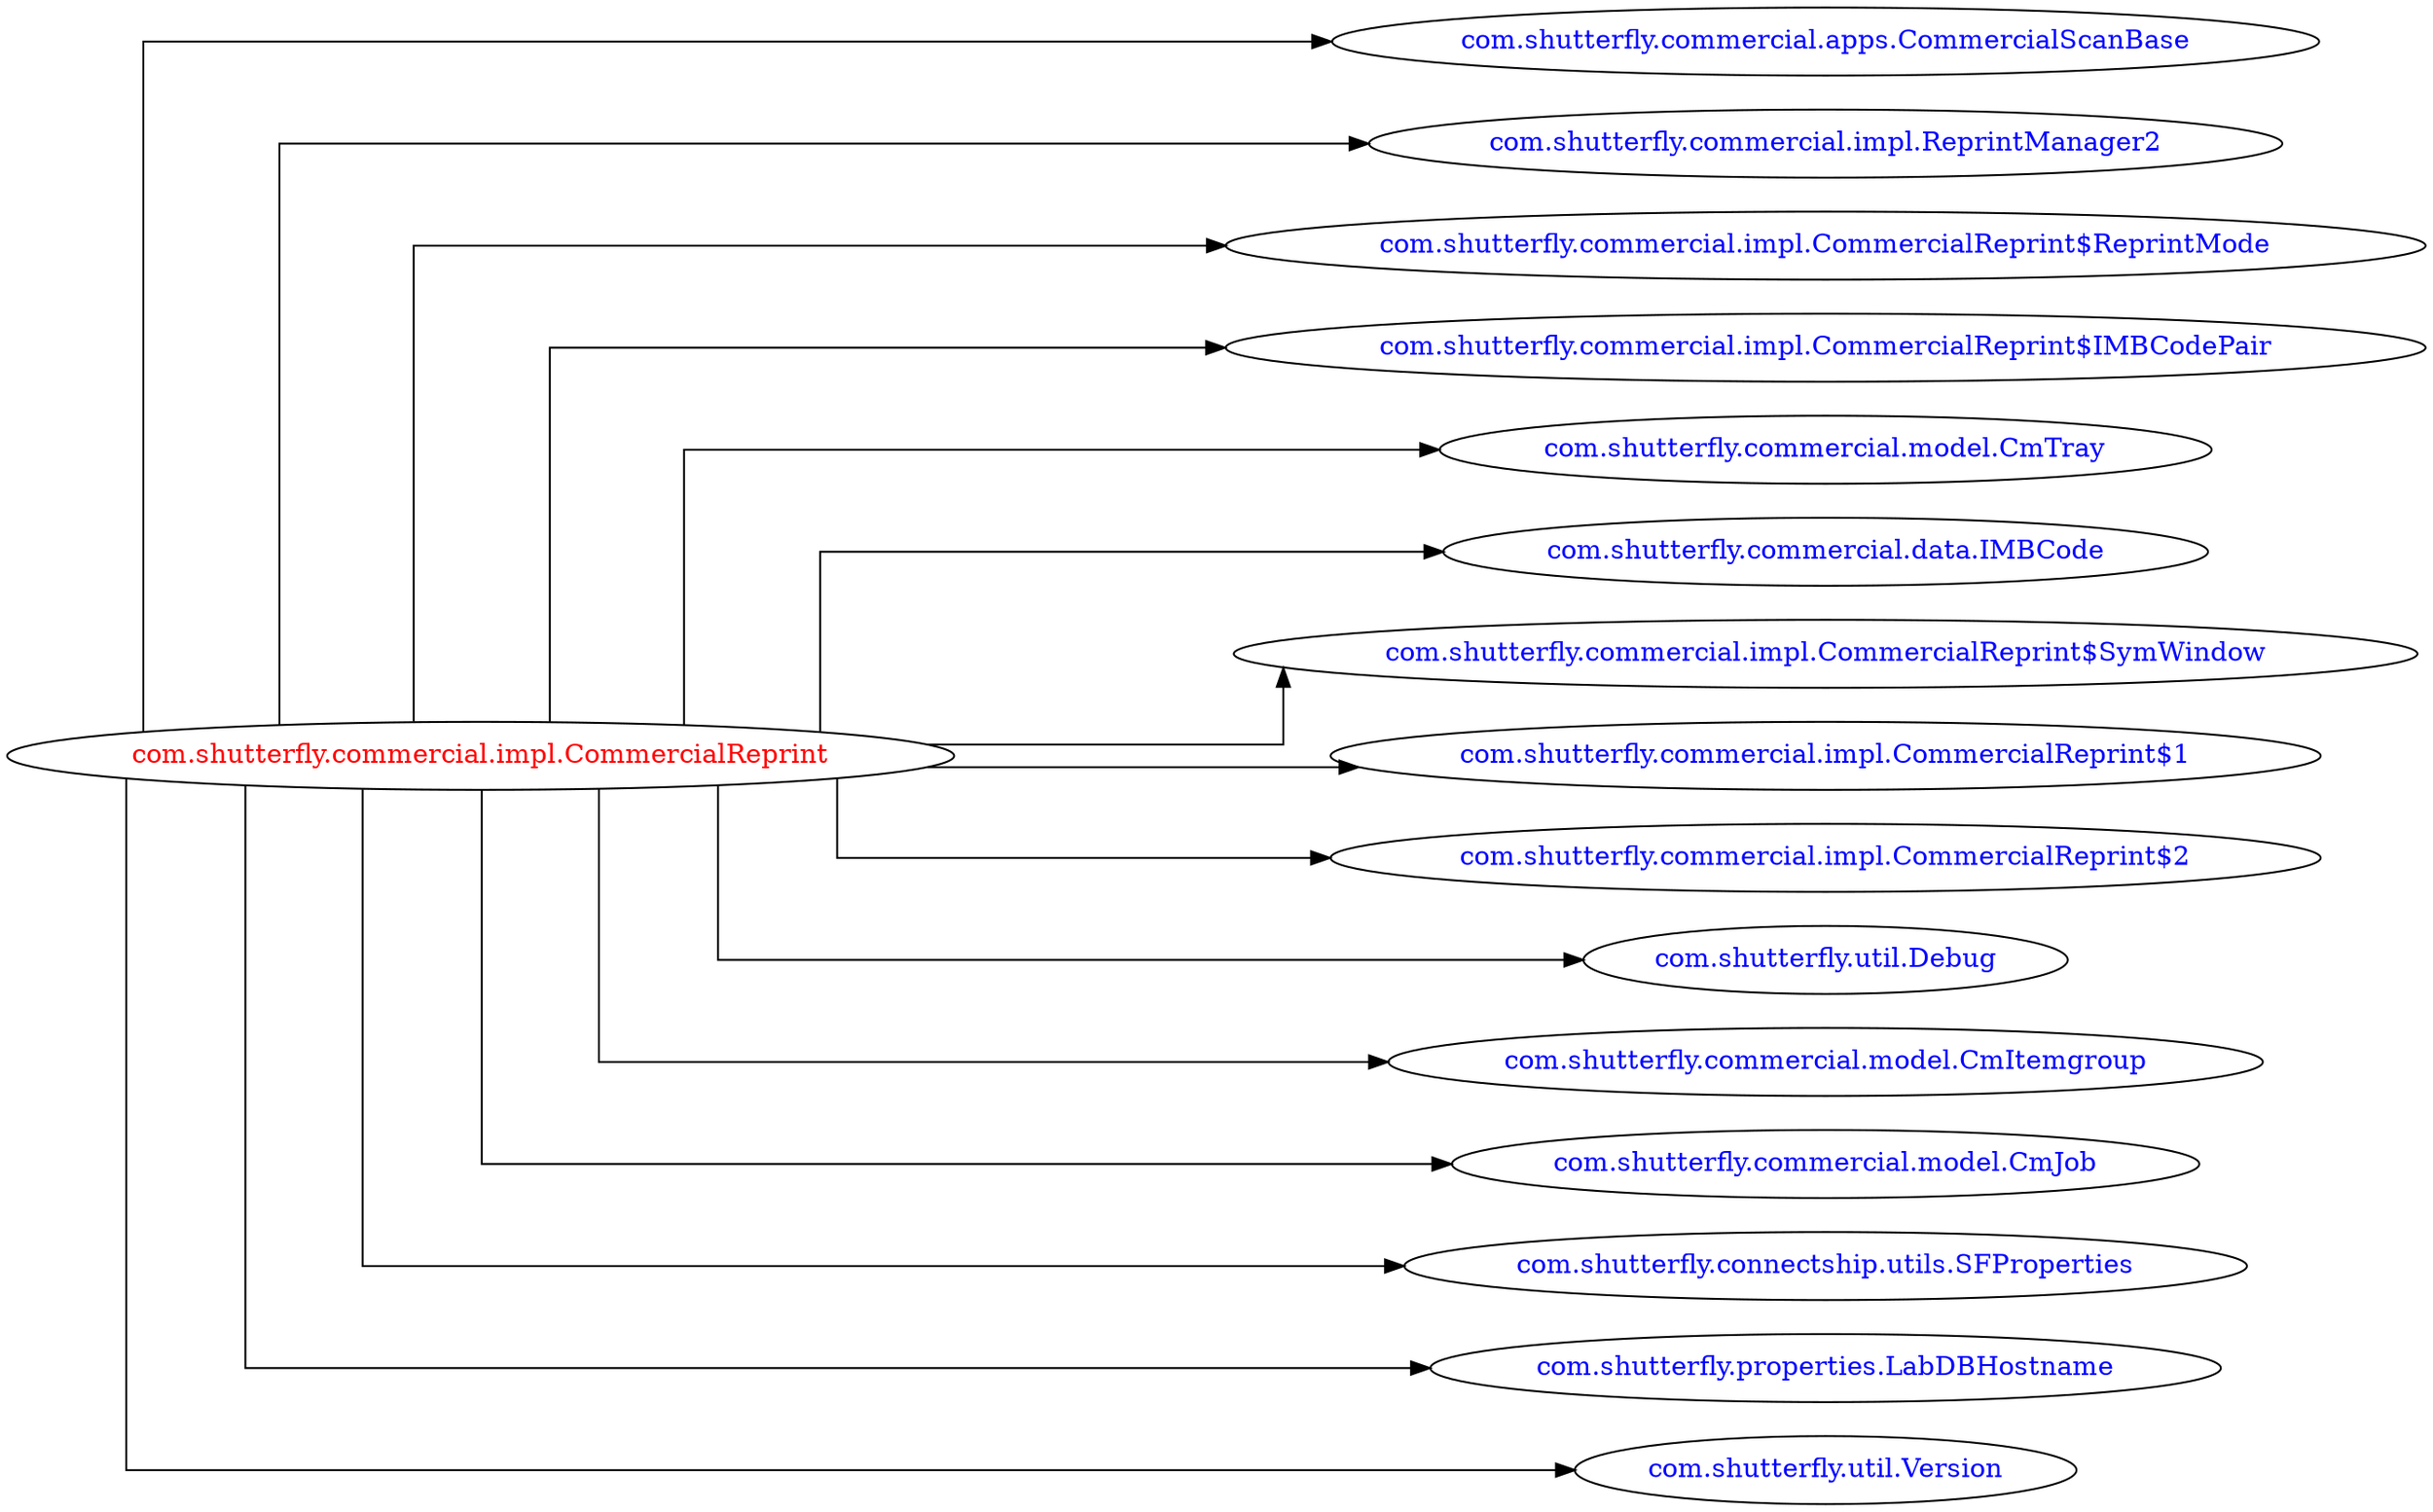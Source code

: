 digraph dependencyGraph {
 concentrate=true;
 ranksep="2.0";
 rankdir="LR"; 
 splines="ortho";
"com.shutterfly.commercial.impl.CommercialReprint" [fontcolor="red"];
"com.shutterfly.commercial.apps.CommercialScanBase" [ fontcolor="blue" ];
"com.shutterfly.commercial.impl.CommercialReprint"->"com.shutterfly.commercial.apps.CommercialScanBase";
"com.shutterfly.commercial.impl.ReprintManager2" [ fontcolor="blue" ];
"com.shutterfly.commercial.impl.CommercialReprint"->"com.shutterfly.commercial.impl.ReprintManager2";
"com.shutterfly.commercial.impl.CommercialReprint$ReprintMode" [ fontcolor="blue" ];
"com.shutterfly.commercial.impl.CommercialReprint"->"com.shutterfly.commercial.impl.CommercialReprint$ReprintMode";
"com.shutterfly.commercial.impl.CommercialReprint$IMBCodePair" [ fontcolor="blue" ];
"com.shutterfly.commercial.impl.CommercialReprint"->"com.shutterfly.commercial.impl.CommercialReprint$IMBCodePair";
"com.shutterfly.commercial.model.CmTray" [ fontcolor="blue" ];
"com.shutterfly.commercial.impl.CommercialReprint"->"com.shutterfly.commercial.model.CmTray";
"com.shutterfly.commercial.data.IMBCode" [ fontcolor="blue" ];
"com.shutterfly.commercial.impl.CommercialReprint"->"com.shutterfly.commercial.data.IMBCode";
"com.shutterfly.commercial.impl.CommercialReprint$SymWindow" [ fontcolor="blue" ];
"com.shutterfly.commercial.impl.CommercialReprint"->"com.shutterfly.commercial.impl.CommercialReprint$SymWindow";
"com.shutterfly.commercial.impl.CommercialReprint$1" [ fontcolor="blue" ];
"com.shutterfly.commercial.impl.CommercialReprint"->"com.shutterfly.commercial.impl.CommercialReprint$1";
"com.shutterfly.commercial.impl.CommercialReprint$2" [ fontcolor="blue" ];
"com.shutterfly.commercial.impl.CommercialReprint"->"com.shutterfly.commercial.impl.CommercialReprint$2";
"com.shutterfly.util.Debug" [ fontcolor="blue" ];
"com.shutterfly.commercial.impl.CommercialReprint"->"com.shutterfly.util.Debug";
"com.shutterfly.commercial.model.CmItemgroup" [ fontcolor="blue" ];
"com.shutterfly.commercial.impl.CommercialReprint"->"com.shutterfly.commercial.model.CmItemgroup";
"com.shutterfly.commercial.model.CmJob" [ fontcolor="blue" ];
"com.shutterfly.commercial.impl.CommercialReprint"->"com.shutterfly.commercial.model.CmJob";
"com.shutterfly.connectship.utils.SFProperties" [ fontcolor="blue" ];
"com.shutterfly.commercial.impl.CommercialReprint"->"com.shutterfly.connectship.utils.SFProperties";
"com.shutterfly.properties.LabDBHostname" [ fontcolor="blue" ];
"com.shutterfly.commercial.impl.CommercialReprint"->"com.shutterfly.properties.LabDBHostname";
"com.shutterfly.util.Version" [ fontcolor="blue" ];
"com.shutterfly.commercial.impl.CommercialReprint"->"com.shutterfly.util.Version";
}